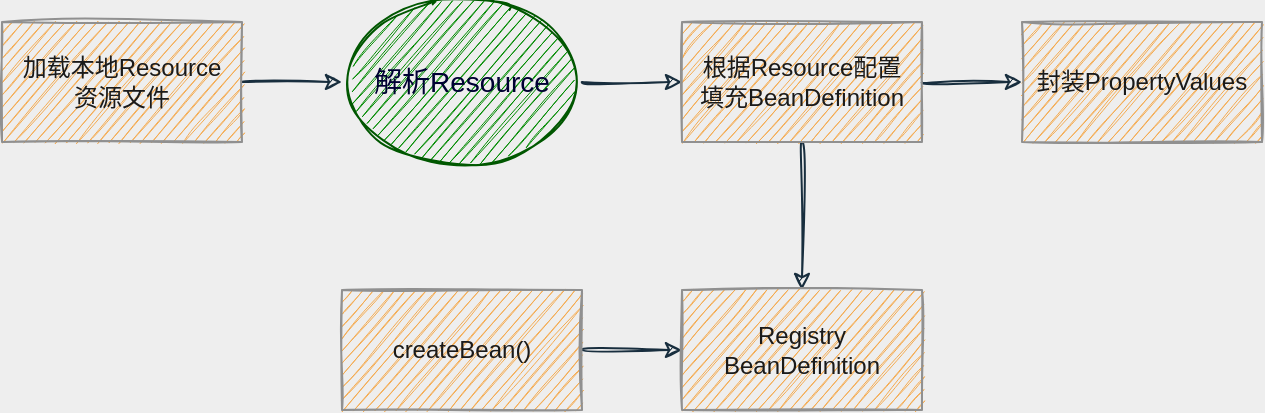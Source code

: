 <mxfile version="15.5.4" type="embed"><diagram id="HIxYaDhLdrkqgs9d-qxr" name="Page-1"><mxGraphModel dx="861" dy="799" grid="0" gridSize="10" guides="1" tooltips="1" connect="1" arrows="1" fold="1" page="1" pageScale="1" pageWidth="850" pageHeight="1100" background="#EEEEEE" math="0" shadow="0"><root><mxCell id="0"/><mxCell id="1" parent="0"/><mxCell id="8" style="edgeStyle=orthogonalEdgeStyle;curved=1;rounded=1;sketch=1;orthogonalLoop=1;jettySize=auto;html=1;exitX=1;exitY=0.5;exitDx=0;exitDy=0;fontColor=#1A1A1A;strokeColor=#182E3E;" edge="1" parent="1" source="2" target="3"><mxGeometry relative="1" as="geometry"/></mxCell><mxCell id="2" value="加载本地Resource&lt;br&gt;资源文件" style="rounded=0;whiteSpace=wrap;html=1;sketch=1;fontColor=#1A1A1A;strokeColor=#909090;fillColor=#F5AB50;" vertex="1" parent="1"><mxGeometry x="90" y="270" width="120" height="60" as="geometry"/></mxCell><mxCell id="9" style="edgeStyle=orthogonalEdgeStyle;curved=1;rounded=1;sketch=1;orthogonalLoop=1;jettySize=auto;html=1;exitX=1;exitY=0.5;exitDx=0;exitDy=0;fontColor=#1A1A1A;strokeColor=#182E3E;" edge="1" parent="1" source="3" target="4"><mxGeometry relative="1" as="geometry"/></mxCell><mxCell id="3" value="&lt;font color=&quot;#000033&quot; style=&quot;font-size: 14px&quot;&gt;解析Resource&lt;/font&gt;" style="ellipse;whiteSpace=wrap;html=1;rounded=1;sketch=1;fontColor=#ffffff;strokeColor=#005700;fillColor=#008a00;" vertex="1" parent="1"><mxGeometry x="260" y="260" width="120" height="80" as="geometry"/></mxCell><mxCell id="10" style="edgeStyle=orthogonalEdgeStyle;curved=1;rounded=1;sketch=1;orthogonalLoop=1;jettySize=auto;html=1;exitX=1;exitY=0.5;exitDx=0;exitDy=0;fontColor=#1A1A1A;strokeColor=#182E3E;" edge="1" parent="1" source="4" target="6"><mxGeometry relative="1" as="geometry"/></mxCell><mxCell id="11" style="edgeStyle=orthogonalEdgeStyle;curved=1;rounded=1;sketch=1;orthogonalLoop=1;jettySize=auto;html=1;exitX=0.5;exitY=1;exitDx=0;exitDy=0;fontColor=#1A1A1A;strokeColor=#182E3E;" edge="1" parent="1" source="4" target="7"><mxGeometry relative="1" as="geometry"/></mxCell><mxCell id="4" value="根据Resource配置&lt;br&gt;填充BeanDefinition" style="rounded=0;whiteSpace=wrap;html=1;sketch=1;fontColor=#1A1A1A;strokeColor=#909090;fillColor=#F5AB50;" vertex="1" parent="1"><mxGeometry x="430" y="270" width="120" height="60" as="geometry"/></mxCell><mxCell id="12" style="edgeStyle=orthogonalEdgeStyle;curved=1;rounded=1;sketch=1;orthogonalLoop=1;jettySize=auto;html=1;exitX=1;exitY=0.5;exitDx=0;exitDy=0;fontColor=#1A1A1A;strokeColor=#182E3E;" edge="1" parent="1" source="5" target="7"><mxGeometry relative="1" as="geometry"/></mxCell><mxCell id="5" value="createBean()" style="rounded=0;whiteSpace=wrap;html=1;sketch=1;fontColor=#1A1A1A;strokeColor=#909090;fillColor=#F5AB50;" vertex="1" parent="1"><mxGeometry x="260" y="404" width="120" height="60" as="geometry"/></mxCell><mxCell id="6" value="封装PropertyValues" style="rounded=0;whiteSpace=wrap;html=1;sketch=1;fontColor=#1A1A1A;strokeColor=#909090;fillColor=#F5AB50;" vertex="1" parent="1"><mxGeometry x="600" y="270" width="120" height="60" as="geometry"/></mxCell><mxCell id="7" value="Registry&lt;br&gt;BeanDefinition" style="rounded=0;whiteSpace=wrap;html=1;sketch=1;fontColor=#1A1A1A;strokeColor=#909090;fillColor=#F5AB50;" vertex="1" parent="1"><mxGeometry x="430" y="404" width="120" height="60" as="geometry"/></mxCell></root></mxGraphModel></diagram></mxfile>